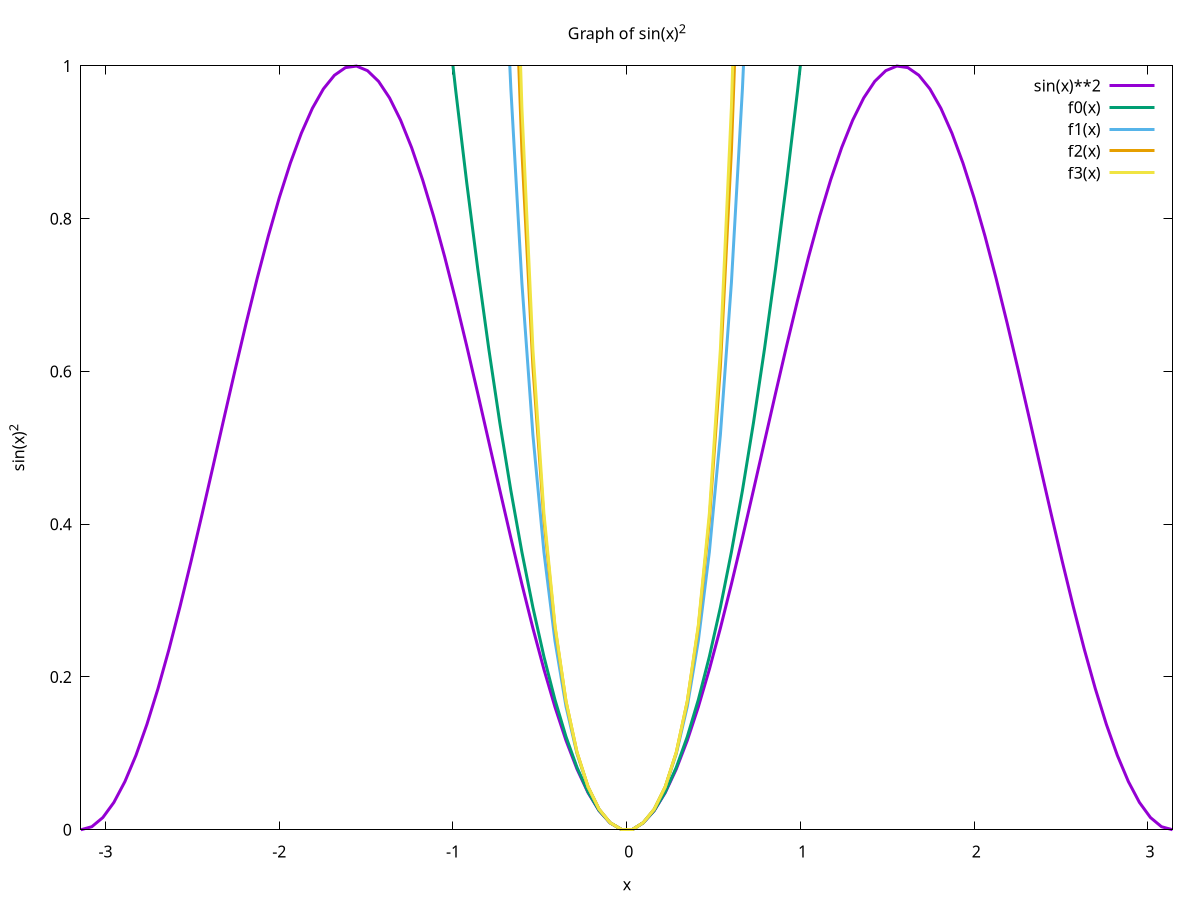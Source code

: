 #!/usr/bin/gnuplot --persist

# the output file format and name
set terminal png
set output 'sin_squared.png'

# the x-axis range
set xrange [-pi:pi]

# the y-axis range
set yrange [0:1]

# Set plot title and labels
set title 'Graph of sin(x)^2'
set xlabel 'x'
set ylabel 'sin(x)^2'

f0(x) =         ((1**(1+1)*x**(2*1)*2**(2*1-1)) / ((2*1)!))
f1(x) = f0(x) + ((2**(2+1)*x**(2*2)*2**(2*2-1)) / ((2*2)!))
f2(x) = f1(x) + ((3**(3+1)*x**(2*3)*2**(2*3-1)) / ((2*3)!))
f3(x) = f2(x) + ((4**(4+1)*x**(2*4)*2**(2*4-1)) / ((2*4)!))

# Plot the function
plot sin(x)**2 lw 3, f0(x) lw 3, f1(x) lw 3, f2(x) lw 3, f3(x) lw 3